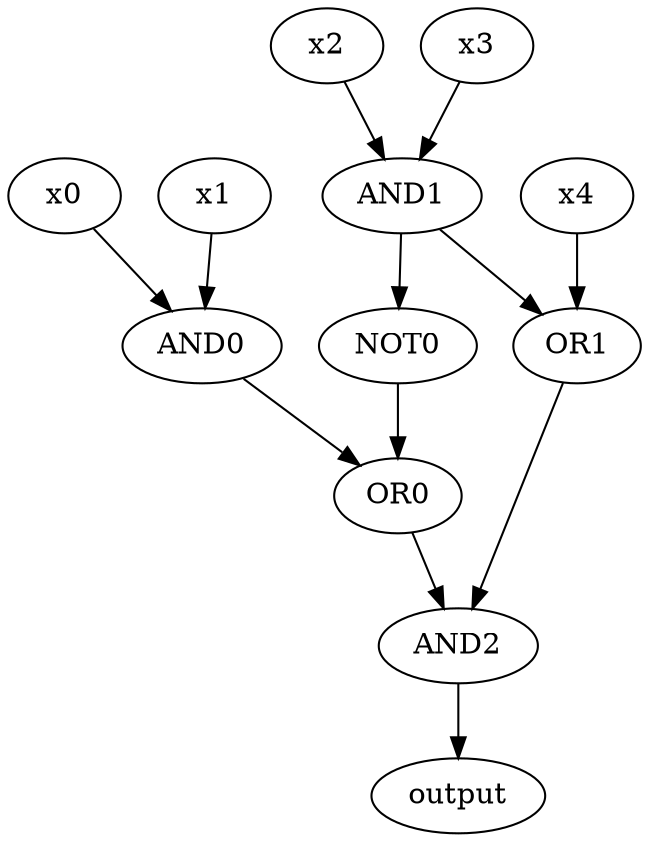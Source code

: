digraph "Circuit Graph" {
	AND2 -> output
	OR0 -> AND2
	OR1 -> AND2
	AND0 -> OR0
	NOT0 -> OR0
	x0 -> AND0
	x1 -> AND0
	AND1 -> NOT0
	x2 -> AND1
	x3 -> AND1
	AND1 -> OR1
	x4 -> OR1
}
